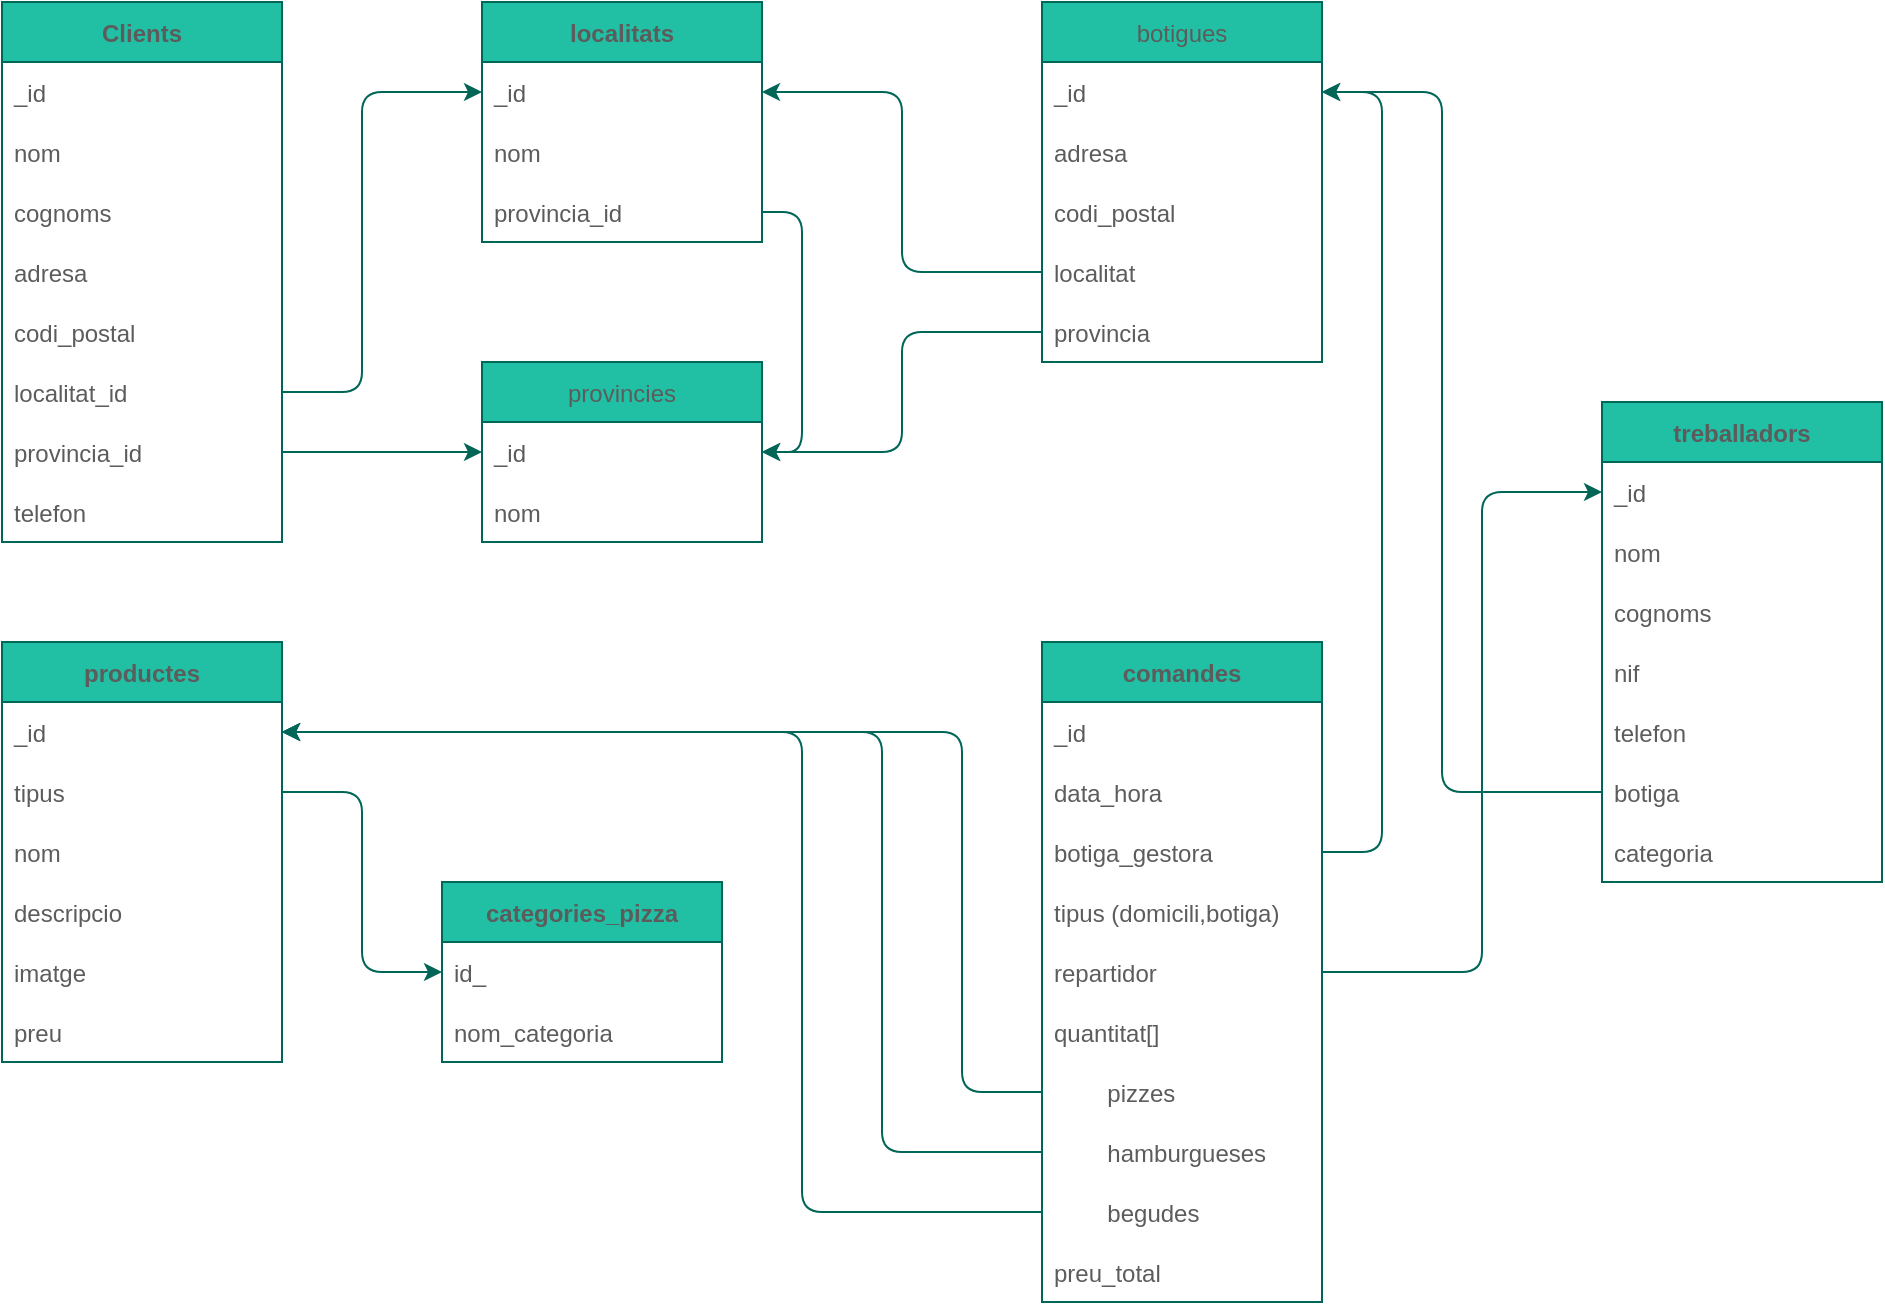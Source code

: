 <mxfile version="16.1.2" type="device"><diagram id="_z-NTgEtuv4FCndmND9m" name="Pàgina-1"><mxGraphModel dx="903" dy="672" grid="1" gridSize="10" guides="1" tooltips="1" connect="1" arrows="1" fold="1" page="1" pageScale="1" pageWidth="1169" pageHeight="1654" math="0" shadow="0"><root><mxCell id="0"/><mxCell id="1" parent="0"/><mxCell id="eCMw2T6JdXXOqq7Vvbme-1" value="Clients" style="swimlane;fontStyle=1;childLayout=stackLayout;horizontal=1;startSize=30;horizontalStack=0;resizeParent=1;resizeParentMax=0;resizeLast=0;collapsible=1;marginBottom=0;fillColor=#21C0A5;strokeColor=#006658;fontColor=#5C5C5C;" vertex="1" parent="1"><mxGeometry x="40" y="40" width="140" height="270" as="geometry"/></mxCell><mxCell id="eCMw2T6JdXXOqq7Vvbme-2" value="_id" style="text;strokeColor=none;fillColor=none;align=left;verticalAlign=middle;spacingLeft=4;spacingRight=4;overflow=hidden;points=[[0,0.5],[1,0.5]];portConstraint=eastwest;rotatable=0;fontColor=#5C5C5C;" vertex="1" parent="eCMw2T6JdXXOqq7Vvbme-1"><mxGeometry y="30" width="140" height="30" as="geometry"/></mxCell><mxCell id="eCMw2T6JdXXOqq7Vvbme-3" value="nom" style="text;strokeColor=none;fillColor=none;align=left;verticalAlign=middle;spacingLeft=4;spacingRight=4;overflow=hidden;points=[[0,0.5],[1,0.5]];portConstraint=eastwest;rotatable=0;fontColor=#5C5C5C;" vertex="1" parent="eCMw2T6JdXXOqq7Vvbme-1"><mxGeometry y="60" width="140" height="30" as="geometry"/></mxCell><mxCell id="eCMw2T6JdXXOqq7Vvbme-4" value="cognoms" style="text;strokeColor=none;fillColor=none;align=left;verticalAlign=middle;spacingLeft=4;spacingRight=4;overflow=hidden;points=[[0,0.5],[1,0.5]];portConstraint=eastwest;rotatable=0;fontColor=#5C5C5C;" vertex="1" parent="eCMw2T6JdXXOqq7Vvbme-1"><mxGeometry y="90" width="140" height="30" as="geometry"/></mxCell><mxCell id="eCMw2T6JdXXOqq7Vvbme-5" value="adresa" style="text;strokeColor=none;fillColor=none;align=left;verticalAlign=middle;spacingLeft=4;spacingRight=4;overflow=hidden;points=[[0,0.5],[1,0.5]];portConstraint=eastwest;rotatable=0;fontColor=#5C5C5C;" vertex="1" parent="eCMw2T6JdXXOqq7Vvbme-1"><mxGeometry y="120" width="140" height="30" as="geometry"/></mxCell><mxCell id="eCMw2T6JdXXOqq7Vvbme-6" value="codi_postal" style="text;strokeColor=none;fillColor=none;align=left;verticalAlign=middle;spacingLeft=4;spacingRight=4;overflow=hidden;points=[[0,0.5],[1,0.5]];portConstraint=eastwest;rotatable=0;fontColor=#5C5C5C;" vertex="1" parent="eCMw2T6JdXXOqq7Vvbme-1"><mxGeometry y="150" width="140" height="30" as="geometry"/></mxCell><mxCell id="eCMw2T6JdXXOqq7Vvbme-7" value="localitat_id" style="text;strokeColor=none;fillColor=none;align=left;verticalAlign=middle;spacingLeft=4;spacingRight=4;overflow=hidden;points=[[0,0.5],[1,0.5]];portConstraint=eastwest;rotatable=0;fontColor=#5C5C5C;" vertex="1" parent="eCMw2T6JdXXOqq7Vvbme-1"><mxGeometry y="180" width="140" height="30" as="geometry"/></mxCell><mxCell id="eCMw2T6JdXXOqq7Vvbme-8" value="provincia_id" style="text;strokeColor=none;fillColor=none;align=left;verticalAlign=middle;spacingLeft=4;spacingRight=4;overflow=hidden;points=[[0,0.5],[1,0.5]];portConstraint=eastwest;rotatable=0;fontColor=#5C5C5C;" vertex="1" parent="eCMw2T6JdXXOqq7Vvbme-1"><mxGeometry y="210" width="140" height="30" as="geometry"/></mxCell><mxCell id="eCMw2T6JdXXOqq7Vvbme-9" value="telefon" style="text;strokeColor=none;fillColor=none;align=left;verticalAlign=middle;spacingLeft=4;spacingRight=4;overflow=hidden;points=[[0,0.5],[1,0.5]];portConstraint=eastwest;rotatable=0;fontColor=#5C5C5C;" vertex="1" parent="eCMw2T6JdXXOqq7Vvbme-1"><mxGeometry y="240" width="140" height="30" as="geometry"/></mxCell><mxCell id="eCMw2T6JdXXOqq7Vvbme-10" value="localitats" style="swimlane;fontStyle=1;childLayout=stackLayout;horizontal=1;startSize=30;horizontalStack=0;resizeParent=1;resizeParentMax=0;resizeLast=0;collapsible=1;marginBottom=0;rounded=0;sketch=0;fontColor=#5C5C5C;strokeColor=#006658;fillColor=#21C0A5;" vertex="1" parent="1"><mxGeometry x="280" y="40" width="140" height="120" as="geometry"/></mxCell><mxCell id="eCMw2T6JdXXOqq7Vvbme-11" value="_id" style="text;strokeColor=none;fillColor=none;align=left;verticalAlign=middle;spacingLeft=4;spacingRight=4;overflow=hidden;points=[[0,0.5],[1,0.5]];portConstraint=eastwest;rotatable=0;rounded=0;sketch=0;fontColor=#5C5C5C;" vertex="1" parent="eCMw2T6JdXXOqq7Vvbme-10"><mxGeometry y="30" width="140" height="30" as="geometry"/></mxCell><mxCell id="eCMw2T6JdXXOqq7Vvbme-12" value="nom" style="text;strokeColor=none;fillColor=none;align=left;verticalAlign=middle;spacingLeft=4;spacingRight=4;overflow=hidden;points=[[0,0.5],[1,0.5]];portConstraint=eastwest;rotatable=0;rounded=0;sketch=0;fontColor=#5C5C5C;" vertex="1" parent="eCMw2T6JdXXOqq7Vvbme-10"><mxGeometry y="60" width="140" height="30" as="geometry"/></mxCell><mxCell id="eCMw2T6JdXXOqq7Vvbme-22" value="provincia_id" style="text;strokeColor=none;fillColor=none;align=left;verticalAlign=middle;spacingLeft=4;spacingRight=4;overflow=hidden;points=[[0,0.5],[1,0.5]];portConstraint=eastwest;rotatable=0;rounded=0;sketch=0;fontColor=#5C5C5C;" vertex="1" parent="eCMw2T6JdXXOqq7Vvbme-10"><mxGeometry y="90" width="140" height="30" as="geometry"/></mxCell><mxCell id="eCMw2T6JdXXOqq7Vvbme-14" value="provincies" style="swimlane;fontStyle=0;childLayout=stackLayout;horizontal=1;startSize=30;horizontalStack=0;resizeParent=1;resizeParentMax=0;resizeLast=0;collapsible=1;marginBottom=0;rounded=0;sketch=0;fontColor=#5C5C5C;strokeColor=#006658;fillColor=#21C0A5;" vertex="1" parent="1"><mxGeometry x="280" y="220" width="140" height="90" as="geometry"/></mxCell><mxCell id="eCMw2T6JdXXOqq7Vvbme-15" value="_id" style="text;strokeColor=none;fillColor=none;align=left;verticalAlign=middle;spacingLeft=4;spacingRight=4;overflow=hidden;points=[[0,0.5],[1,0.5]];portConstraint=eastwest;rotatable=0;rounded=0;sketch=0;fontColor=#5C5C5C;" vertex="1" parent="eCMw2T6JdXXOqq7Vvbme-14"><mxGeometry y="30" width="140" height="30" as="geometry"/></mxCell><mxCell id="eCMw2T6JdXXOqq7Vvbme-16" value="nom" style="text;strokeColor=none;fillColor=none;align=left;verticalAlign=middle;spacingLeft=4;spacingRight=4;overflow=hidden;points=[[0,0.5],[1,0.5]];portConstraint=eastwest;rotatable=0;rounded=0;sketch=0;fontColor=#5C5C5C;" vertex="1" parent="eCMw2T6JdXXOqq7Vvbme-14"><mxGeometry y="60" width="140" height="30" as="geometry"/></mxCell><mxCell id="eCMw2T6JdXXOqq7Vvbme-20" value="" style="edgeStyle=orthogonalEdgeStyle;curved=0;rounded=1;sketch=0;orthogonalLoop=1;jettySize=auto;html=1;fontColor=#5C5C5C;strokeColor=#006658;fillColor=#21C0A5;entryX=0;entryY=0.5;entryDx=0;entryDy=0;" edge="1" parent="1" source="eCMw2T6JdXXOqq7Vvbme-8" target="eCMw2T6JdXXOqq7Vvbme-15"><mxGeometry relative="1" as="geometry"/></mxCell><mxCell id="eCMw2T6JdXXOqq7Vvbme-21" value="" style="edgeStyle=orthogonalEdgeStyle;curved=0;rounded=1;sketch=0;orthogonalLoop=1;jettySize=auto;html=1;fontColor=#5C5C5C;strokeColor=#006658;fillColor=#21C0A5;entryX=0;entryY=0.5;entryDx=0;entryDy=0;" edge="1" parent="1" source="eCMw2T6JdXXOqq7Vvbme-7" target="eCMw2T6JdXXOqq7Vvbme-11"><mxGeometry relative="1" as="geometry"><Array as="points"><mxPoint x="220" y="235"/><mxPoint x="220" y="85"/></Array></mxGeometry></mxCell><mxCell id="eCMw2T6JdXXOqq7Vvbme-24" style="edgeStyle=orthogonalEdgeStyle;curved=0;rounded=1;sketch=0;orthogonalLoop=1;jettySize=auto;html=1;entryX=1;entryY=0.5;entryDx=0;entryDy=0;fontColor=#5C5C5C;strokeColor=#006658;fillColor=#21C0A5;" edge="1" parent="1" source="eCMw2T6JdXXOqq7Vvbme-22" target="eCMw2T6JdXXOqq7Vvbme-15"><mxGeometry relative="1" as="geometry"><Array as="points"><mxPoint x="440" y="145"/><mxPoint x="440" y="265"/></Array></mxGeometry></mxCell><mxCell id="eCMw2T6JdXXOqq7Vvbme-25" value="comandes" style="swimlane;fontStyle=1;childLayout=stackLayout;horizontal=1;startSize=30;horizontalStack=0;resizeParent=1;resizeParentMax=0;resizeLast=0;collapsible=1;marginBottom=0;rounded=0;sketch=0;fontColor=#5C5C5C;strokeColor=#006658;fillColor=#21C0A5;" vertex="1" parent="1"><mxGeometry x="560" y="360" width="140" height="330" as="geometry"/></mxCell><mxCell id="eCMw2T6JdXXOqq7Vvbme-26" value="_id" style="text;strokeColor=none;fillColor=none;align=left;verticalAlign=middle;spacingLeft=4;spacingRight=4;overflow=hidden;points=[[0,0.5],[1,0.5]];portConstraint=eastwest;rotatable=0;rounded=0;sketch=0;fontColor=#5C5C5C;" vertex="1" parent="eCMw2T6JdXXOqq7Vvbme-25"><mxGeometry y="30" width="140" height="30" as="geometry"/></mxCell><mxCell id="eCMw2T6JdXXOqq7Vvbme-27" value="data_hora" style="text;strokeColor=none;fillColor=none;align=left;verticalAlign=middle;spacingLeft=4;spacingRight=4;overflow=hidden;points=[[0,0.5],[1,0.5]];portConstraint=eastwest;rotatable=0;rounded=0;sketch=0;fontColor=#5C5C5C;" vertex="1" parent="eCMw2T6JdXXOqq7Vvbme-25"><mxGeometry y="60" width="140" height="30" as="geometry"/></mxCell><mxCell id="eCMw2T6JdXXOqq7Vvbme-53" value="botiga_gestora" style="text;strokeColor=none;fillColor=none;align=left;verticalAlign=middle;spacingLeft=4;spacingRight=4;overflow=hidden;points=[[0,0.5],[1,0.5]];portConstraint=eastwest;rotatable=0;rounded=0;sketch=0;fontColor=#5C5C5C;" vertex="1" parent="eCMw2T6JdXXOqq7Vvbme-25"><mxGeometry y="90" width="140" height="30" as="geometry"/></mxCell><mxCell id="eCMw2T6JdXXOqq7Vvbme-28" value="tipus (domicili,botiga)" style="text;strokeColor=none;fillColor=none;align=left;verticalAlign=middle;spacingLeft=4;spacingRight=4;overflow=hidden;points=[[0,0.5],[1,0.5]];portConstraint=eastwest;rotatable=0;rounded=0;sketch=0;fontColor=#5C5C5C;" vertex="1" parent="eCMw2T6JdXXOqq7Vvbme-25"><mxGeometry y="120" width="140" height="30" as="geometry"/></mxCell><mxCell id="eCMw2T6JdXXOqq7Vvbme-58" value="repartidor" style="text;strokeColor=none;fillColor=none;align=left;verticalAlign=middle;spacingLeft=4;spacingRight=4;overflow=hidden;points=[[0,0.5],[1,0.5]];portConstraint=eastwest;rotatable=0;rounded=0;sketch=0;fontColor=#5C5C5C;" vertex="1" parent="eCMw2T6JdXXOqq7Vvbme-25"><mxGeometry y="150" width="140" height="30" as="geometry"/></mxCell><mxCell id="eCMw2T6JdXXOqq7Vvbme-29" value="quantitat[]" style="text;strokeColor=none;fillColor=none;align=left;verticalAlign=middle;spacingLeft=4;spacingRight=4;overflow=hidden;points=[[0,0.5],[1,0.5]];portConstraint=eastwest;rotatable=0;rounded=0;sketch=0;fontColor=#5C5C5C;" vertex="1" parent="eCMw2T6JdXXOqq7Vvbme-25"><mxGeometry y="180" width="140" height="30" as="geometry"/></mxCell><mxCell id="eCMw2T6JdXXOqq7Vvbme-32" value="        pizzes" style="text;strokeColor=none;fillColor=none;align=left;verticalAlign=middle;spacingLeft=4;spacingRight=4;overflow=hidden;points=[[0,0.5],[1,0.5]];portConstraint=eastwest;rotatable=0;rounded=0;sketch=0;fontColor=#5C5C5C;" vertex="1" parent="eCMw2T6JdXXOqq7Vvbme-25"><mxGeometry y="210" width="140" height="30" as="geometry"/></mxCell><mxCell id="eCMw2T6JdXXOqq7Vvbme-33" value="        hamburgueses" style="text;strokeColor=none;fillColor=none;align=left;verticalAlign=middle;spacingLeft=4;spacingRight=4;overflow=hidden;points=[[0,0.5],[1,0.5]];portConstraint=eastwest;rotatable=0;rounded=0;sketch=0;fontColor=#5C5C5C;" vertex="1" parent="eCMw2T6JdXXOqq7Vvbme-25"><mxGeometry y="240" width="140" height="30" as="geometry"/></mxCell><mxCell id="eCMw2T6JdXXOqq7Vvbme-31" value="        begudes" style="text;strokeColor=none;fillColor=none;align=left;verticalAlign=middle;spacingLeft=4;spacingRight=4;overflow=hidden;points=[[0,0.5],[1,0.5]];portConstraint=eastwest;rotatable=0;rounded=0;sketch=0;fontColor=#5C5C5C;" vertex="1" parent="eCMw2T6JdXXOqq7Vvbme-25"><mxGeometry y="270" width="140" height="30" as="geometry"/></mxCell><mxCell id="eCMw2T6JdXXOqq7Vvbme-30" value="preu_total" style="text;strokeColor=none;fillColor=none;align=left;verticalAlign=middle;spacingLeft=4;spacingRight=4;overflow=hidden;points=[[0,0.5],[1,0.5]];portConstraint=eastwest;rotatable=0;rounded=0;sketch=0;fontColor=#5C5C5C;" vertex="1" parent="eCMw2T6JdXXOqq7Vvbme-25"><mxGeometry y="300" width="140" height="30" as="geometry"/></mxCell><mxCell id="eCMw2T6JdXXOqq7Vvbme-34" value="productes" style="swimlane;fontStyle=1;childLayout=stackLayout;horizontal=1;startSize=30;horizontalStack=0;resizeParent=1;resizeParentMax=0;resizeLast=0;collapsible=1;marginBottom=0;rounded=0;sketch=0;fontColor=#5C5C5C;strokeColor=#006658;fillColor=#21C0A5;" vertex="1" parent="1"><mxGeometry x="40" y="360" width="140" height="210" as="geometry"/></mxCell><mxCell id="eCMw2T6JdXXOqq7Vvbme-35" value="_id" style="text;strokeColor=none;fillColor=none;align=left;verticalAlign=middle;spacingLeft=4;spacingRight=4;overflow=hidden;points=[[0,0.5],[1,0.5]];portConstraint=eastwest;rotatable=0;rounded=0;sketch=0;fontColor=#5C5C5C;" vertex="1" parent="eCMw2T6JdXXOqq7Vvbme-34"><mxGeometry y="30" width="140" height="30" as="geometry"/></mxCell><mxCell id="eCMw2T6JdXXOqq7Vvbme-36" value="tipus" style="text;strokeColor=none;fillColor=none;align=left;verticalAlign=middle;spacingLeft=4;spacingRight=4;overflow=hidden;points=[[0,0.5],[1,0.5]];portConstraint=eastwest;rotatable=0;rounded=0;sketch=0;fontColor=#5C5C5C;" vertex="1" parent="eCMw2T6JdXXOqq7Vvbme-34"><mxGeometry y="60" width="140" height="30" as="geometry"/></mxCell><mxCell id="eCMw2T6JdXXOqq7Vvbme-37" value="nom" style="text;strokeColor=none;fillColor=none;align=left;verticalAlign=middle;spacingLeft=4;spacingRight=4;overflow=hidden;points=[[0,0.5],[1,0.5]];portConstraint=eastwest;rotatable=0;rounded=0;sketch=0;fontColor=#5C5C5C;" vertex="1" parent="eCMw2T6JdXXOqq7Vvbme-34"><mxGeometry y="90" width="140" height="30" as="geometry"/></mxCell><mxCell id="eCMw2T6JdXXOqq7Vvbme-38" value="descripcio" style="text;strokeColor=none;fillColor=none;align=left;verticalAlign=middle;spacingLeft=4;spacingRight=4;overflow=hidden;points=[[0,0.5],[1,0.5]];portConstraint=eastwest;rotatable=0;rounded=0;sketch=0;fontColor=#5C5C5C;" vertex="1" parent="eCMw2T6JdXXOqq7Vvbme-34"><mxGeometry y="120" width="140" height="30" as="geometry"/></mxCell><mxCell id="eCMw2T6JdXXOqq7Vvbme-39" value="imatge" style="text;strokeColor=none;fillColor=none;align=left;verticalAlign=middle;spacingLeft=4;spacingRight=4;overflow=hidden;points=[[0,0.5],[1,0.5]];portConstraint=eastwest;rotatable=0;rounded=0;sketch=0;fontColor=#5C5C5C;" vertex="1" parent="eCMw2T6JdXXOqq7Vvbme-34"><mxGeometry y="150" width="140" height="30" as="geometry"/></mxCell><mxCell id="eCMw2T6JdXXOqq7Vvbme-40" value="preu" style="text;strokeColor=none;fillColor=none;align=left;verticalAlign=middle;spacingLeft=4;spacingRight=4;overflow=hidden;points=[[0,0.5],[1,0.5]];portConstraint=eastwest;rotatable=0;rounded=0;sketch=0;fontColor=#5C5C5C;" vertex="1" parent="eCMw2T6JdXXOqq7Vvbme-34"><mxGeometry y="180" width="140" height="30" as="geometry"/></mxCell><mxCell id="eCMw2T6JdXXOqq7Vvbme-41" value="categories_pizza" style="swimlane;fontStyle=1;childLayout=stackLayout;horizontal=1;startSize=30;horizontalStack=0;resizeParent=1;resizeParentMax=0;resizeLast=0;collapsible=1;marginBottom=0;rounded=0;sketch=0;fontColor=#5C5C5C;strokeColor=#006658;fillColor=#21C0A5;" vertex="1" parent="1"><mxGeometry x="260" y="480" width="140" height="90" as="geometry"/></mxCell><mxCell id="eCMw2T6JdXXOqq7Vvbme-42" value="id_ " style="text;strokeColor=none;fillColor=none;align=left;verticalAlign=middle;spacingLeft=4;spacingRight=4;overflow=hidden;points=[[0,0.5],[1,0.5]];portConstraint=eastwest;rotatable=0;rounded=0;sketch=0;fontColor=#5C5C5C;" vertex="1" parent="eCMw2T6JdXXOqq7Vvbme-41"><mxGeometry y="30" width="140" height="30" as="geometry"/></mxCell><mxCell id="eCMw2T6JdXXOqq7Vvbme-43" value="nom_categoria" style="text;strokeColor=none;fillColor=none;align=left;verticalAlign=middle;spacingLeft=4;spacingRight=4;overflow=hidden;points=[[0,0.5],[1,0.5]];portConstraint=eastwest;rotatable=0;rounded=0;sketch=0;fontColor=#5C5C5C;" vertex="1" parent="eCMw2T6JdXXOqq7Vvbme-41"><mxGeometry y="60" width="140" height="30" as="geometry"/></mxCell><mxCell id="eCMw2T6JdXXOqq7Vvbme-45" value="botigues" style="swimlane;fontStyle=0;childLayout=stackLayout;horizontal=1;startSize=30;horizontalStack=0;resizeParent=1;resizeParentMax=0;resizeLast=0;collapsible=1;marginBottom=0;rounded=0;sketch=0;fontColor=#5C5C5C;strokeColor=#006658;fillColor=#21C0A5;" vertex="1" parent="1"><mxGeometry x="560" y="40" width="140" height="180" as="geometry"/></mxCell><mxCell id="eCMw2T6JdXXOqq7Vvbme-46" value="_id" style="text;strokeColor=none;fillColor=none;align=left;verticalAlign=middle;spacingLeft=4;spacingRight=4;overflow=hidden;points=[[0,0.5],[1,0.5]];portConstraint=eastwest;rotatable=0;rounded=0;sketch=0;fontColor=#5C5C5C;" vertex="1" parent="eCMw2T6JdXXOqq7Vvbme-45"><mxGeometry y="30" width="140" height="30" as="geometry"/></mxCell><mxCell id="eCMw2T6JdXXOqq7Vvbme-47" value="adresa" style="text;strokeColor=none;fillColor=none;align=left;verticalAlign=middle;spacingLeft=4;spacingRight=4;overflow=hidden;points=[[0,0.5],[1,0.5]];portConstraint=eastwest;rotatable=0;rounded=0;sketch=0;fontColor=#5C5C5C;" vertex="1" parent="eCMw2T6JdXXOqq7Vvbme-45"><mxGeometry y="60" width="140" height="30" as="geometry"/></mxCell><mxCell id="eCMw2T6JdXXOqq7Vvbme-48" value="codi_postal" style="text;strokeColor=none;fillColor=none;align=left;verticalAlign=middle;spacingLeft=4;spacingRight=4;overflow=hidden;points=[[0,0.5],[1,0.5]];portConstraint=eastwest;rotatable=0;rounded=0;sketch=0;fontColor=#5C5C5C;" vertex="1" parent="eCMw2T6JdXXOqq7Vvbme-45"><mxGeometry y="90" width="140" height="30" as="geometry"/></mxCell><mxCell id="eCMw2T6JdXXOqq7Vvbme-50" value="localitat" style="text;strokeColor=none;fillColor=none;align=left;verticalAlign=middle;spacingLeft=4;spacingRight=4;overflow=hidden;points=[[0,0.5],[1,0.5]];portConstraint=eastwest;rotatable=0;rounded=0;sketch=0;fontColor=#5C5C5C;" vertex="1" parent="eCMw2T6JdXXOqq7Vvbme-45"><mxGeometry y="120" width="140" height="30" as="geometry"/></mxCell><mxCell id="eCMw2T6JdXXOqq7Vvbme-49" value="provincia" style="text;strokeColor=none;fillColor=none;align=left;verticalAlign=middle;spacingLeft=4;spacingRight=4;overflow=hidden;points=[[0,0.5],[1,0.5]];portConstraint=eastwest;rotatable=0;rounded=0;sketch=0;fontColor=#5C5C5C;" vertex="1" parent="eCMw2T6JdXXOqq7Vvbme-45"><mxGeometry y="150" width="140" height="30" as="geometry"/></mxCell><mxCell id="eCMw2T6JdXXOqq7Vvbme-51" style="edgeStyle=orthogonalEdgeStyle;curved=0;rounded=1;sketch=0;orthogonalLoop=1;jettySize=auto;html=1;entryX=1;entryY=0.5;entryDx=0;entryDy=0;fontColor=#5C5C5C;strokeColor=#006658;fillColor=#21C0A5;" edge="1" parent="1" source="eCMw2T6JdXXOqq7Vvbme-50" target="eCMw2T6JdXXOqq7Vvbme-11"><mxGeometry relative="1" as="geometry"/></mxCell><mxCell id="eCMw2T6JdXXOqq7Vvbme-52" style="edgeStyle=orthogonalEdgeStyle;curved=0;rounded=1;sketch=0;orthogonalLoop=1;jettySize=auto;html=1;entryX=1;entryY=0.5;entryDx=0;entryDy=0;fontColor=#5C5C5C;strokeColor=#006658;fillColor=#21C0A5;" edge="1" parent="1" source="eCMw2T6JdXXOqq7Vvbme-49" target="eCMw2T6JdXXOqq7Vvbme-15"><mxGeometry relative="1" as="geometry"/></mxCell><mxCell id="eCMw2T6JdXXOqq7Vvbme-57" style="edgeStyle=orthogonalEdgeStyle;curved=0;rounded=1;sketch=0;orthogonalLoop=1;jettySize=auto;html=1;entryX=1;entryY=0.5;entryDx=0;entryDy=0;fontColor=#5C5C5C;strokeColor=#006658;fillColor=#21C0A5;" edge="1" parent="1" source="eCMw2T6JdXXOqq7Vvbme-53" target="eCMw2T6JdXXOqq7Vvbme-46"><mxGeometry relative="1" as="geometry"><Array as="points"><mxPoint x="730" y="465"/><mxPoint x="730" y="85"/></Array></mxGeometry></mxCell><mxCell id="eCMw2T6JdXXOqq7Vvbme-59" value="treballadors" style="swimlane;fontStyle=1;childLayout=stackLayout;horizontal=1;startSize=30;horizontalStack=0;resizeParent=1;resizeParentMax=0;resizeLast=0;collapsible=1;marginBottom=0;rounded=0;sketch=0;fontColor=#5C5C5C;strokeColor=#006658;fillColor=#21C0A5;" vertex="1" parent="1"><mxGeometry x="840" y="240" width="140" height="240" as="geometry"/></mxCell><mxCell id="eCMw2T6JdXXOqq7Vvbme-60" value="_id" style="text;strokeColor=none;fillColor=none;align=left;verticalAlign=middle;spacingLeft=4;spacingRight=4;overflow=hidden;points=[[0,0.5],[1,0.5]];portConstraint=eastwest;rotatable=0;rounded=0;sketch=0;fontColor=#5C5C5C;" vertex="1" parent="eCMw2T6JdXXOqq7Vvbme-59"><mxGeometry y="30" width="140" height="30" as="geometry"/></mxCell><mxCell id="eCMw2T6JdXXOqq7Vvbme-61" value="nom" style="text;strokeColor=none;fillColor=none;align=left;verticalAlign=middle;spacingLeft=4;spacingRight=4;overflow=hidden;points=[[0,0.5],[1,0.5]];portConstraint=eastwest;rotatable=0;rounded=0;sketch=0;fontColor=#5C5C5C;" vertex="1" parent="eCMw2T6JdXXOqq7Vvbme-59"><mxGeometry y="60" width="140" height="30" as="geometry"/></mxCell><mxCell id="eCMw2T6JdXXOqq7Vvbme-62" value="cognoms" style="text;strokeColor=none;fillColor=none;align=left;verticalAlign=middle;spacingLeft=4;spacingRight=4;overflow=hidden;points=[[0,0.5],[1,0.5]];portConstraint=eastwest;rotatable=0;rounded=0;sketch=0;fontColor=#5C5C5C;" vertex="1" parent="eCMw2T6JdXXOqq7Vvbme-59"><mxGeometry y="90" width="140" height="30" as="geometry"/></mxCell><mxCell id="eCMw2T6JdXXOqq7Vvbme-63" value="nif" style="text;strokeColor=none;fillColor=none;align=left;verticalAlign=middle;spacingLeft=4;spacingRight=4;overflow=hidden;points=[[0,0.5],[1,0.5]];portConstraint=eastwest;rotatable=0;rounded=0;sketch=0;fontColor=#5C5C5C;" vertex="1" parent="eCMw2T6JdXXOqq7Vvbme-59"><mxGeometry y="120" width="140" height="30" as="geometry"/></mxCell><mxCell id="eCMw2T6JdXXOqq7Vvbme-64" value="telefon" style="text;strokeColor=none;fillColor=none;align=left;verticalAlign=middle;spacingLeft=4;spacingRight=4;overflow=hidden;points=[[0,0.5],[1,0.5]];portConstraint=eastwest;rotatable=0;rounded=0;sketch=0;fontColor=#5C5C5C;" vertex="1" parent="eCMw2T6JdXXOqq7Vvbme-59"><mxGeometry y="150" width="140" height="30" as="geometry"/></mxCell><mxCell id="eCMw2T6JdXXOqq7Vvbme-68" value="botiga" style="text;strokeColor=none;fillColor=none;align=left;verticalAlign=middle;spacingLeft=4;spacingRight=4;overflow=hidden;points=[[0,0.5],[1,0.5]];portConstraint=eastwest;rotatable=0;rounded=0;sketch=0;fontColor=#5C5C5C;" vertex="1" parent="eCMw2T6JdXXOqq7Vvbme-59"><mxGeometry y="180" width="140" height="30" as="geometry"/></mxCell><mxCell id="eCMw2T6JdXXOqq7Vvbme-65" value="categoria" style="text;strokeColor=none;fillColor=none;align=left;verticalAlign=middle;spacingLeft=4;spacingRight=4;overflow=hidden;points=[[0,0.5],[1,0.5]];portConstraint=eastwest;rotatable=0;rounded=0;sketch=0;fontColor=#5C5C5C;" vertex="1" parent="eCMw2T6JdXXOqq7Vvbme-59"><mxGeometry y="210" width="140" height="30" as="geometry"/></mxCell><mxCell id="eCMw2T6JdXXOqq7Vvbme-66" style="edgeStyle=orthogonalEdgeStyle;curved=0;rounded=1;sketch=0;orthogonalLoop=1;jettySize=auto;html=1;entryX=0;entryY=0.5;entryDx=0;entryDy=0;fontColor=#5C5C5C;strokeColor=#006658;fillColor=#21C0A5;" edge="1" parent="1" source="eCMw2T6JdXXOqq7Vvbme-58" target="eCMw2T6JdXXOqq7Vvbme-60"><mxGeometry relative="1" as="geometry"><Array as="points"><mxPoint x="780" y="525"/><mxPoint x="780" y="285"/></Array></mxGeometry></mxCell><mxCell id="eCMw2T6JdXXOqq7Vvbme-69" style="edgeStyle=orthogonalEdgeStyle;curved=0;rounded=1;sketch=0;orthogonalLoop=1;jettySize=auto;html=1;entryX=1;entryY=0.5;entryDx=0;entryDy=0;fontColor=#5C5C5C;strokeColor=#006658;fillColor=#21C0A5;" edge="1" parent="1" source="eCMw2T6JdXXOqq7Vvbme-68" target="eCMw2T6JdXXOqq7Vvbme-46"><mxGeometry relative="1" as="geometry"><Array as="points"><mxPoint x="760" y="435"/><mxPoint x="760" y="85"/></Array></mxGeometry></mxCell><mxCell id="eCMw2T6JdXXOqq7Vvbme-70" value="" style="edgeStyle=orthogonalEdgeStyle;curved=0;rounded=1;sketch=0;orthogonalLoop=1;jettySize=auto;html=1;fontColor=#5C5C5C;strokeColor=#006658;fillColor=#21C0A5;entryX=0;entryY=0.5;entryDx=0;entryDy=0;" edge="1" parent="1" source="eCMw2T6JdXXOqq7Vvbme-36" target="eCMw2T6JdXXOqq7Vvbme-42"><mxGeometry relative="1" as="geometry"/></mxCell><mxCell id="eCMw2T6JdXXOqq7Vvbme-71" style="edgeStyle=orthogonalEdgeStyle;curved=0;rounded=1;sketch=0;orthogonalLoop=1;jettySize=auto;html=1;entryX=1;entryY=0.5;entryDx=0;entryDy=0;fontColor=#5C5C5C;strokeColor=#006658;fillColor=#21C0A5;" edge="1" parent="1" source="eCMw2T6JdXXOqq7Vvbme-32" target="eCMw2T6JdXXOqq7Vvbme-35"><mxGeometry relative="1" as="geometry"><Array as="points"><mxPoint x="520" y="585"/><mxPoint x="520" y="405"/></Array></mxGeometry></mxCell><mxCell id="eCMw2T6JdXXOqq7Vvbme-73" style="edgeStyle=orthogonalEdgeStyle;curved=0;rounded=1;sketch=0;orthogonalLoop=1;jettySize=auto;html=1;entryX=1;entryY=0.5;entryDx=0;entryDy=0;fontColor=#5C5C5C;strokeColor=#006658;fillColor=#21C0A5;" edge="1" parent="1" source="eCMw2T6JdXXOqq7Vvbme-33" target="eCMw2T6JdXXOqq7Vvbme-35"><mxGeometry relative="1" as="geometry"><Array as="points"><mxPoint x="480" y="615"/><mxPoint x="480" y="405"/></Array></mxGeometry></mxCell><mxCell id="eCMw2T6JdXXOqq7Vvbme-74" style="edgeStyle=orthogonalEdgeStyle;curved=0;rounded=1;sketch=0;orthogonalLoop=1;jettySize=auto;html=1;entryX=1;entryY=0.5;entryDx=0;entryDy=0;fontColor=#5C5C5C;strokeColor=#006658;fillColor=#21C0A5;" edge="1" parent="1" source="eCMw2T6JdXXOqq7Vvbme-31" target="eCMw2T6JdXXOqq7Vvbme-35"><mxGeometry relative="1" as="geometry"><Array as="points"><mxPoint x="440" y="645"/><mxPoint x="440" y="405"/></Array></mxGeometry></mxCell></root></mxGraphModel></diagram></mxfile>